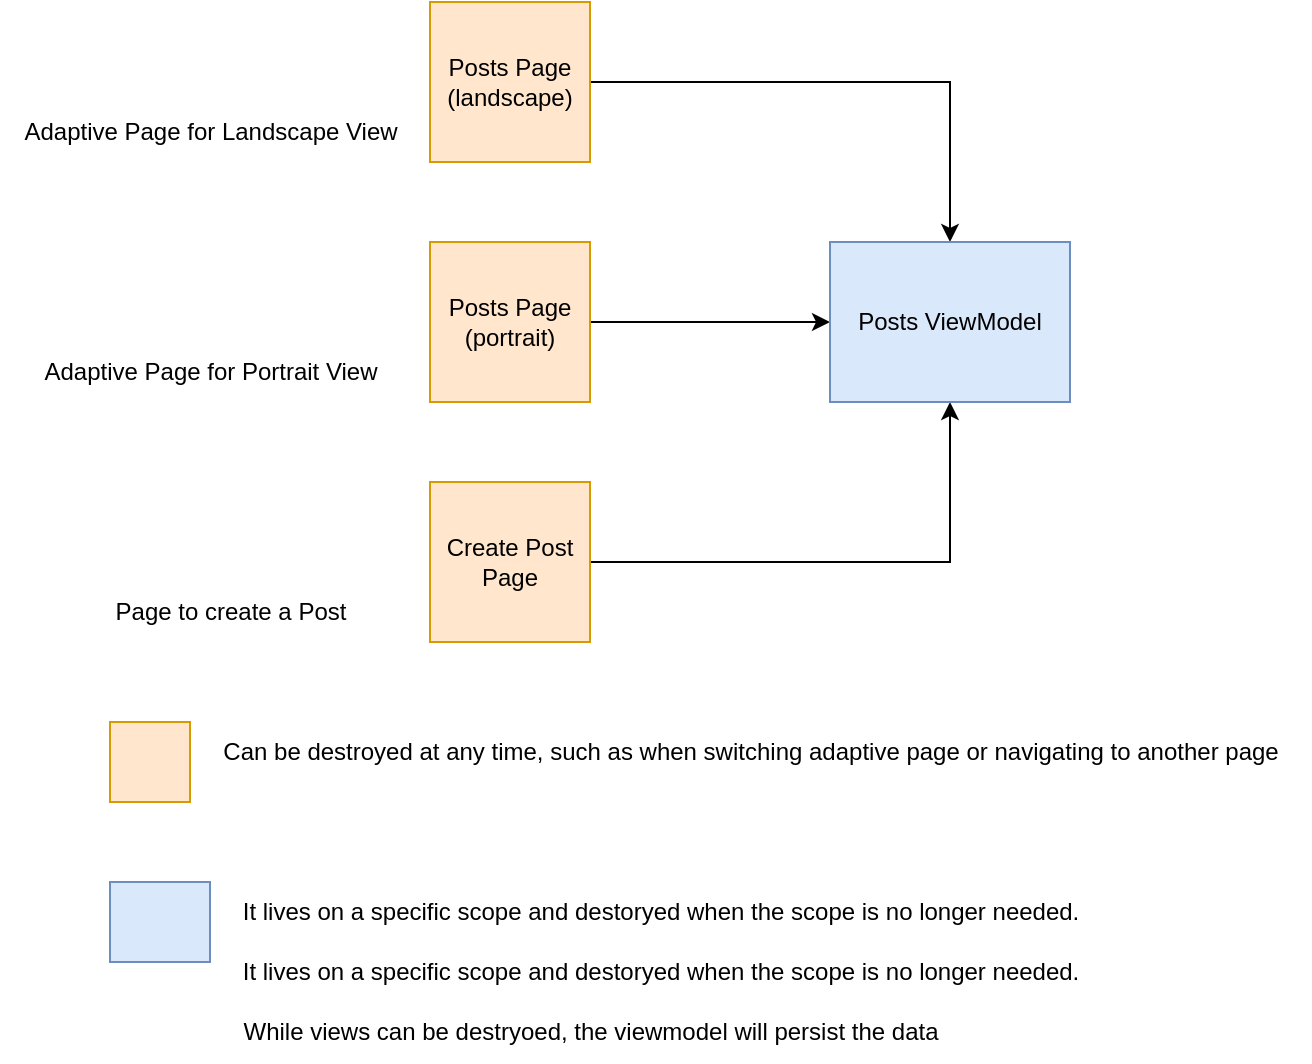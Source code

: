 <mxfile version="21.0.8" type="device"><diagram name="Page-1" id="rMsKNuDb8NzAljUorCVl"><mxGraphModel dx="2261" dy="774" grid="1" gridSize="10" guides="1" tooltips="1" connect="1" arrows="1" fold="1" page="1" pageScale="1" pageWidth="827" pageHeight="1169" math="0" shadow="0"><root><mxCell id="0"/><mxCell id="1" parent="0"/><mxCell id="Pf-nH8Ic4xuzQexWQ7IT-6" style="edgeStyle=orthogonalEdgeStyle;rounded=0;orthogonalLoop=1;jettySize=auto;html=1;" edge="1" parent="1" source="Pf-nH8Ic4xuzQexWQ7IT-1" target="Pf-nH8Ic4xuzQexWQ7IT-4"><mxGeometry relative="1" as="geometry"/></mxCell><mxCell id="Pf-nH8Ic4xuzQexWQ7IT-1" value="Posts Page&lt;br&gt;(portrait)" style="whiteSpace=wrap;html=1;aspect=fixed;fillColor=#ffe6cc;strokeColor=#d79b00;" vertex="1" parent="1"><mxGeometry x="160" y="280" width="80" height="80" as="geometry"/></mxCell><mxCell id="Pf-nH8Ic4xuzQexWQ7IT-7" style="edgeStyle=orthogonalEdgeStyle;rounded=0;orthogonalLoop=1;jettySize=auto;html=1;entryX=0.5;entryY=1;entryDx=0;entryDy=0;" edge="1" parent="1" source="Pf-nH8Ic4xuzQexWQ7IT-2" target="Pf-nH8Ic4xuzQexWQ7IT-4"><mxGeometry relative="1" as="geometry"/></mxCell><mxCell id="Pf-nH8Ic4xuzQexWQ7IT-2" value="Create Post Page" style="whiteSpace=wrap;html=1;aspect=fixed;fillColor=#ffe6cc;strokeColor=#d79b00;" vertex="1" parent="1"><mxGeometry x="160" y="400" width="80" height="80" as="geometry"/></mxCell><mxCell id="Pf-nH8Ic4xuzQexWQ7IT-5" style="edgeStyle=orthogonalEdgeStyle;rounded=0;orthogonalLoop=1;jettySize=auto;html=1;" edge="1" parent="1" source="Pf-nH8Ic4xuzQexWQ7IT-3" target="Pf-nH8Ic4xuzQexWQ7IT-4"><mxGeometry relative="1" as="geometry"/></mxCell><mxCell id="Pf-nH8Ic4xuzQexWQ7IT-3" value="Posts Page&lt;br&gt;(landscape)" style="whiteSpace=wrap;html=1;aspect=fixed;fillColor=#ffe6cc;strokeColor=#d79b00;" vertex="1" parent="1"><mxGeometry x="160" y="160" width="80" height="80" as="geometry"/></mxCell><mxCell id="Pf-nH8Ic4xuzQexWQ7IT-4" value="Posts ViewModel" style="rounded=0;whiteSpace=wrap;html=1;fillColor=#dae8fc;strokeColor=#6c8ebf;" vertex="1" parent="1"><mxGeometry x="360" y="280" width="120" height="80" as="geometry"/></mxCell><mxCell id="Pf-nH8Ic4xuzQexWQ7IT-8" value="Adaptive Page for Landscape View" style="text;html=1;align=center;verticalAlign=middle;resizable=0;points=[];autosize=1;strokeColor=none;fillColor=none;" vertex="1" parent="1"><mxGeometry x="-55" y="210" width="210" height="30" as="geometry"/></mxCell><mxCell id="Pf-nH8Ic4xuzQexWQ7IT-9" value="Adaptive Page for Portrait View" style="text;html=1;align=center;verticalAlign=middle;resizable=0;points=[];autosize=1;strokeColor=none;fillColor=none;" vertex="1" parent="1"><mxGeometry x="-45" y="330" width="190" height="30" as="geometry"/></mxCell><mxCell id="Pf-nH8Ic4xuzQexWQ7IT-10" value="Page to create a Post" style="text;html=1;align=center;verticalAlign=middle;resizable=0;points=[];autosize=1;strokeColor=none;fillColor=none;" vertex="1" parent="1"><mxGeometry x="-10" y="450" width="140" height="30" as="geometry"/></mxCell><mxCell id="Pf-nH8Ic4xuzQexWQ7IT-11" value="" style="whiteSpace=wrap;html=1;aspect=fixed;fillColor=#ffe6cc;strokeColor=#d79b00;" vertex="1" parent="1"><mxGeometry y="520" width="40" height="40" as="geometry"/></mxCell><mxCell id="Pf-nH8Ic4xuzQexWQ7IT-12" value="Can be destroyed at any time, such as when switching adaptive page or navigating to another page" style="text;html=1;align=center;verticalAlign=middle;resizable=0;points=[];autosize=1;strokeColor=none;fillColor=none;" vertex="1" parent="1"><mxGeometry x="40" y="520" width="560" height="30" as="geometry"/></mxCell><mxCell id="Pf-nH8Ic4xuzQexWQ7IT-13" value="It lives on a specific scope and destoryed when the scope is no longer needed." style="text;html=1;align=center;verticalAlign=middle;resizable=0;points=[];autosize=1;strokeColor=none;fillColor=none;" vertex="1" parent="1"><mxGeometry x="50" y="600" width="450" height="30" as="geometry"/></mxCell><mxCell id="Pf-nH8Ic4xuzQexWQ7IT-14" value="It lives on a specific scope and destoryed when the scope is no longer needed." style="text;html=1;align=center;verticalAlign=middle;resizable=0;points=[];autosize=1;strokeColor=none;fillColor=none;" vertex="1" parent="1"><mxGeometry x="50" y="630" width="450" height="30" as="geometry"/></mxCell><mxCell id="Pf-nH8Ic4xuzQexWQ7IT-15" value="" style="rounded=0;whiteSpace=wrap;html=1;fillColor=#dae8fc;strokeColor=#6c8ebf;" vertex="1" parent="1"><mxGeometry y="600" width="50" height="40" as="geometry"/></mxCell><mxCell id="Pf-nH8Ic4xuzQexWQ7IT-16" value="While views can be destryoed, the viewmodel will persist the data" style="text;html=1;align=center;verticalAlign=middle;resizable=0;points=[];autosize=1;strokeColor=none;fillColor=none;" vertex="1" parent="1"><mxGeometry x="50" y="660" width="380" height="30" as="geometry"/></mxCell></root></mxGraphModel></diagram></mxfile>